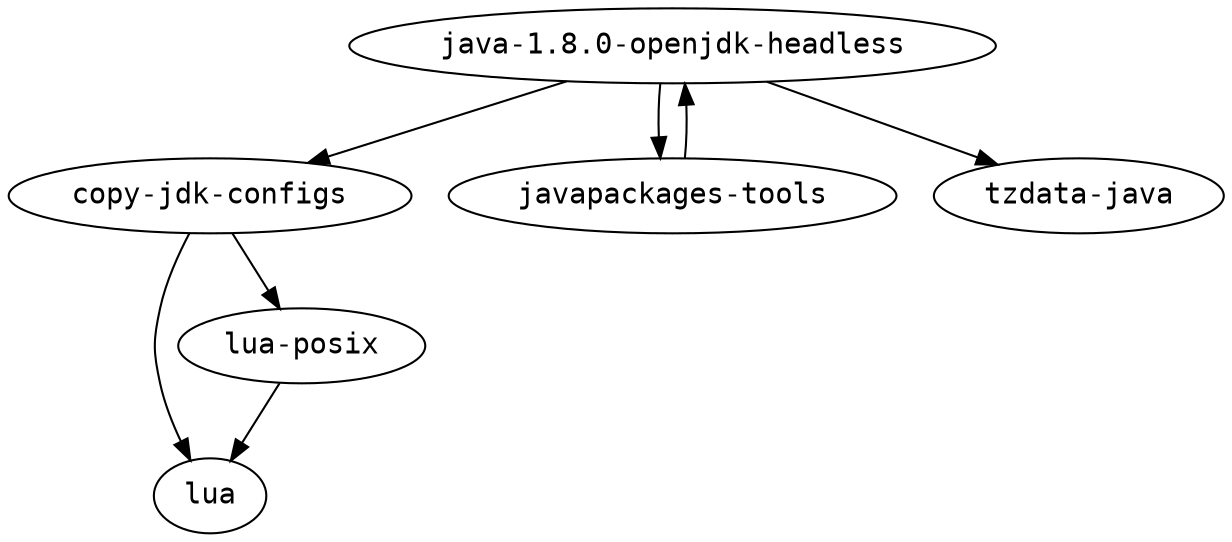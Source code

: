 strict digraph G {
node [fontname=monospace];
  "copy-jdk-configs" -> "lua";
  "copy-jdk-configs" -> "lua-posix";
  "java-1.8.0-openjdk-headless" -> "copy-jdk-configs";
  "java-1.8.0-openjdk-headless" -> "javapackages-tools";
  "java-1.8.0-openjdk-headless" -> "tzdata-java";
  "javapackages-tools" -> "java-1.8.0-openjdk-headless";
  "lua-posix" -> "lua";
}
